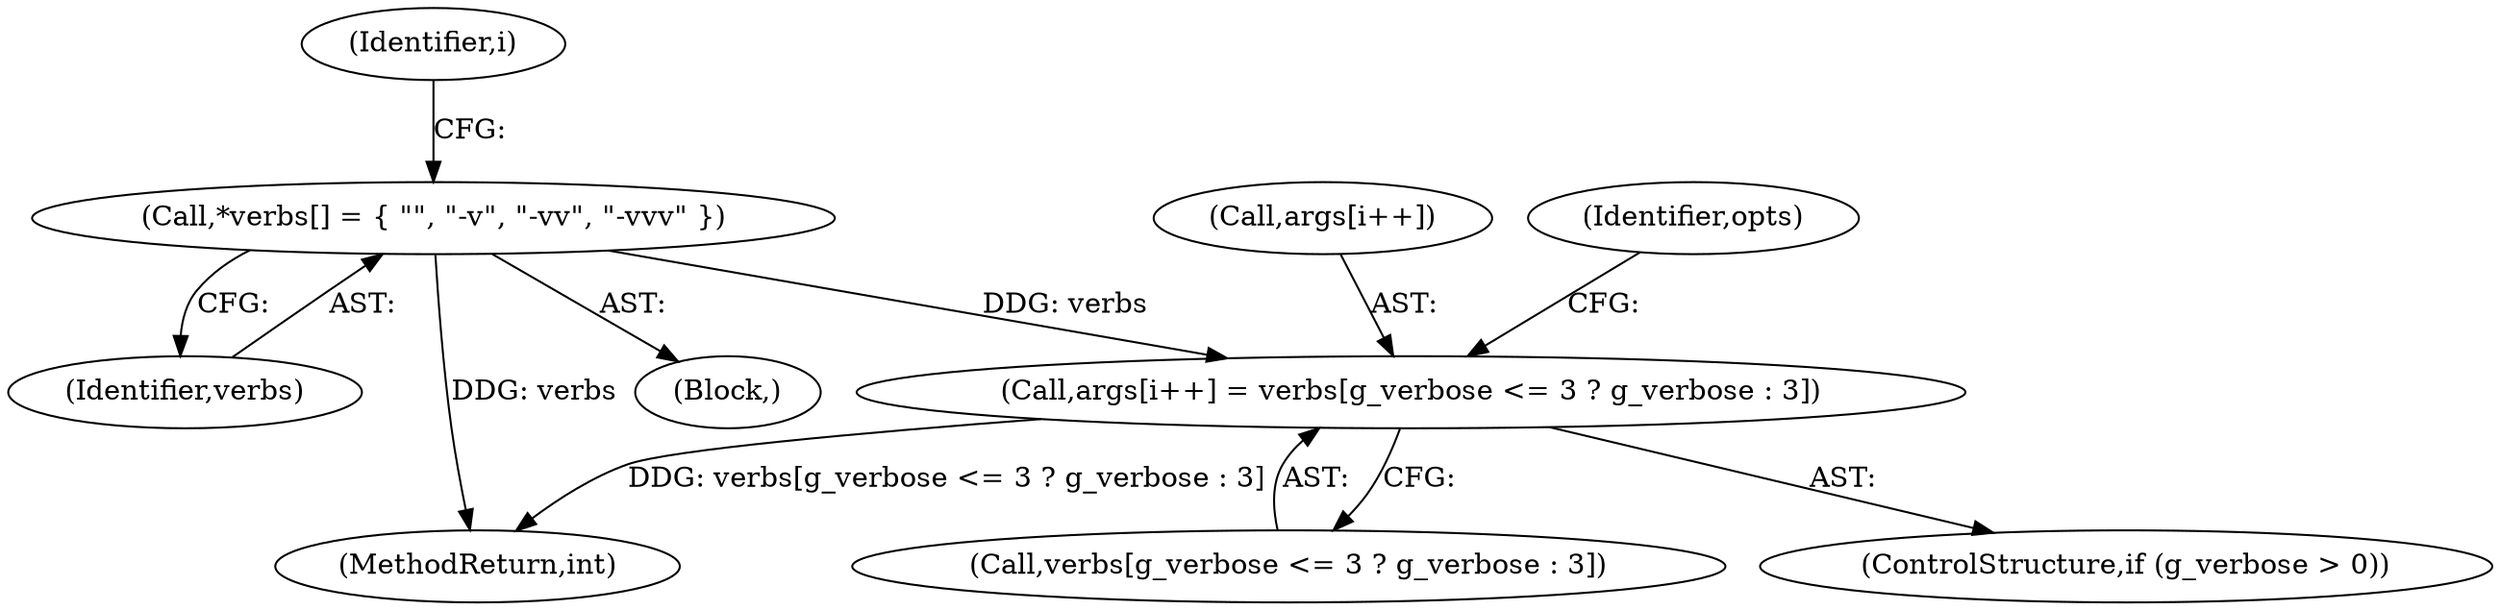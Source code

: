 digraph "0_abrt_50ee8130fb4cd4ef1af7682a2c85dd99cb99424e@array" {
"1000273" [label="(Call,args[i++] = verbs[g_verbose <= 3 ? g_verbose : 3])"];
"1000240" [label="(Call,*verbs[] = { \"\", \"-v\", \"-vv\", \"-vvv\" })"];
"1000240" [label="(Call,*verbs[] = { \"\", \"-v\", \"-vv\", \"-vvv\" })"];
"1000445" [label="(MethodReturn,int)"];
"1000269" [label="(ControlStructure,if (g_verbose > 0))"];
"1000273" [label="(Call,args[i++] = verbs[g_verbose <= 3 ? g_verbose : 3])"];
"1000244" [label="(Identifier,i)"];
"1000288" [label="(Identifier,opts)"];
"1000274" [label="(Call,args[i++])"];
"1000238" [label="(Block,)"];
"1000241" [label="(Identifier,verbs)"];
"1000278" [label="(Call,verbs[g_verbose <= 3 ? g_verbose : 3])"];
"1000273" -> "1000269"  [label="AST: "];
"1000273" -> "1000278"  [label="CFG: "];
"1000274" -> "1000273"  [label="AST: "];
"1000278" -> "1000273"  [label="AST: "];
"1000288" -> "1000273"  [label="CFG: "];
"1000273" -> "1000445"  [label="DDG: verbs[g_verbose <= 3 ? g_verbose : 3]"];
"1000240" -> "1000273"  [label="DDG: verbs"];
"1000240" -> "1000238"  [label="AST: "];
"1000240" -> "1000241"  [label="CFG: "];
"1000241" -> "1000240"  [label="AST: "];
"1000244" -> "1000240"  [label="CFG: "];
"1000240" -> "1000445"  [label="DDG: verbs"];
}
